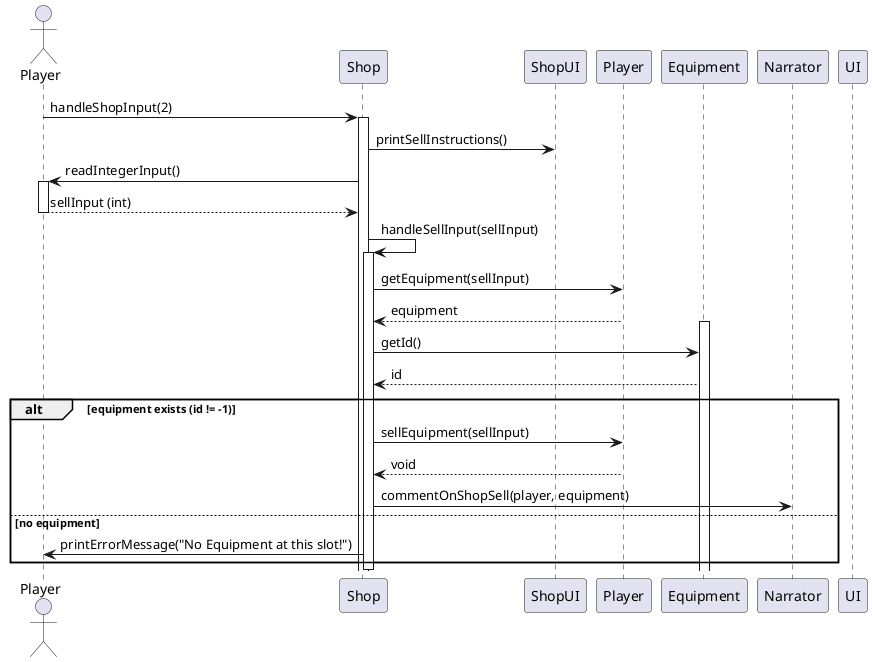 @startuml
actor Player as UI
participant Shop
participant ShopUI
participant Player
participant Equipment
participant Narrator
participant UI as FunctionsUI

UI -> Shop : handleShopInput(2)
activate Shop

Shop -> ShopUI : printSellInstructions()
Shop -> UI : readIntegerInput()
activate UI
UI --> Shop : sellInput (int)
deactivate UI

Shop -> Shop : handleSellInput(sellInput)
activate Shop

Shop -> Player : getEquipment(sellInput)
Player --> Shop : equipment
activate Equipment

Shop -> Equipment : getId()
Equipment --> Shop : id

alt equipment exists (id != -1)
    Shop -> Player : sellEquipment(sellInput)
    Player --> Shop : void

    Shop -> Narrator : commentOnShopSell(player, equipment)
else no equipment
    Shop -> UI : printErrorMessage("No Equipment at this slot!")
end

deactivate Shop

@enduml



